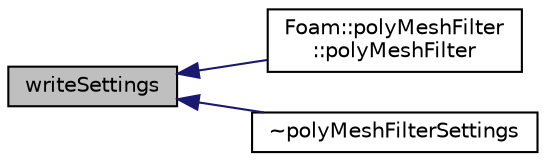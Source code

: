 digraph "writeSettings"
{
  bgcolor="transparent";
  edge [fontname="Helvetica",fontsize="10",labelfontname="Helvetica",labelfontsize="10"];
  node [fontname="Helvetica",fontsize="10",shape=record];
  rankdir="LR";
  Node102 [label="writeSettings",height=0.2,width=0.4,color="black", fillcolor="grey75", style="filled", fontcolor="black"];
  Node102 -> Node103 [dir="back",color="midnightblue",fontsize="10",style="solid",fontname="Helvetica"];
  Node103 [label="Foam::polyMeshFilter\l::polyMeshFilter",height=0.2,width=0.4,color="black",URL="$a22357.html#a20a4e2ddc3e301f14d3212b883cf0994",tooltip="Construct from fvMesh. "];
  Node102 -> Node104 [dir="back",color="midnightblue",fontsize="10",style="solid",fontname="Helvetica"];
  Node104 [label="~polyMeshFilterSettings",height=0.2,width=0.4,color="black",URL="$a22361.html#a51a1ec4ef64bcb2965d7576891e64bbf",tooltip="Destructor. "];
}
